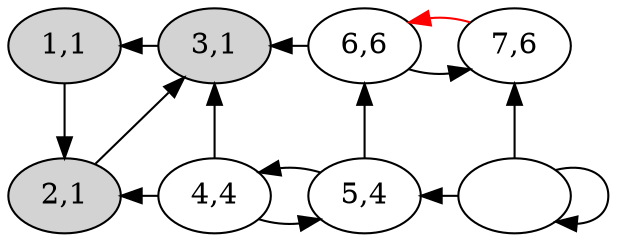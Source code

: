     digraph {
        node[label=""]
        1 [label="1,1",style=filled]
        2 [label="2,1",style=filled]
        3 [label="3,1",style=filled]
        4 [label="4,4"]
        5 [label="5,4"]
        6 [label="6,6"]
        7 [label="7,6"]
        1 -> 2
        2 -> 3
        1 -> 3 [dir=back]
        2 -> 4 [dir=back]
        4 -> 3
        4 -> 5
        5 -> 4 
        5 -> 6 
        3 -> 6 [dir=back]
        6 -> 7
        7 -> 6 [color=red]
        5 -> 8 [dir=back]
        8 -> 7
        8 -> 8
        {rank=same; 1 3 6 7}
        {rank=same; 2 4 5 8}
    }
